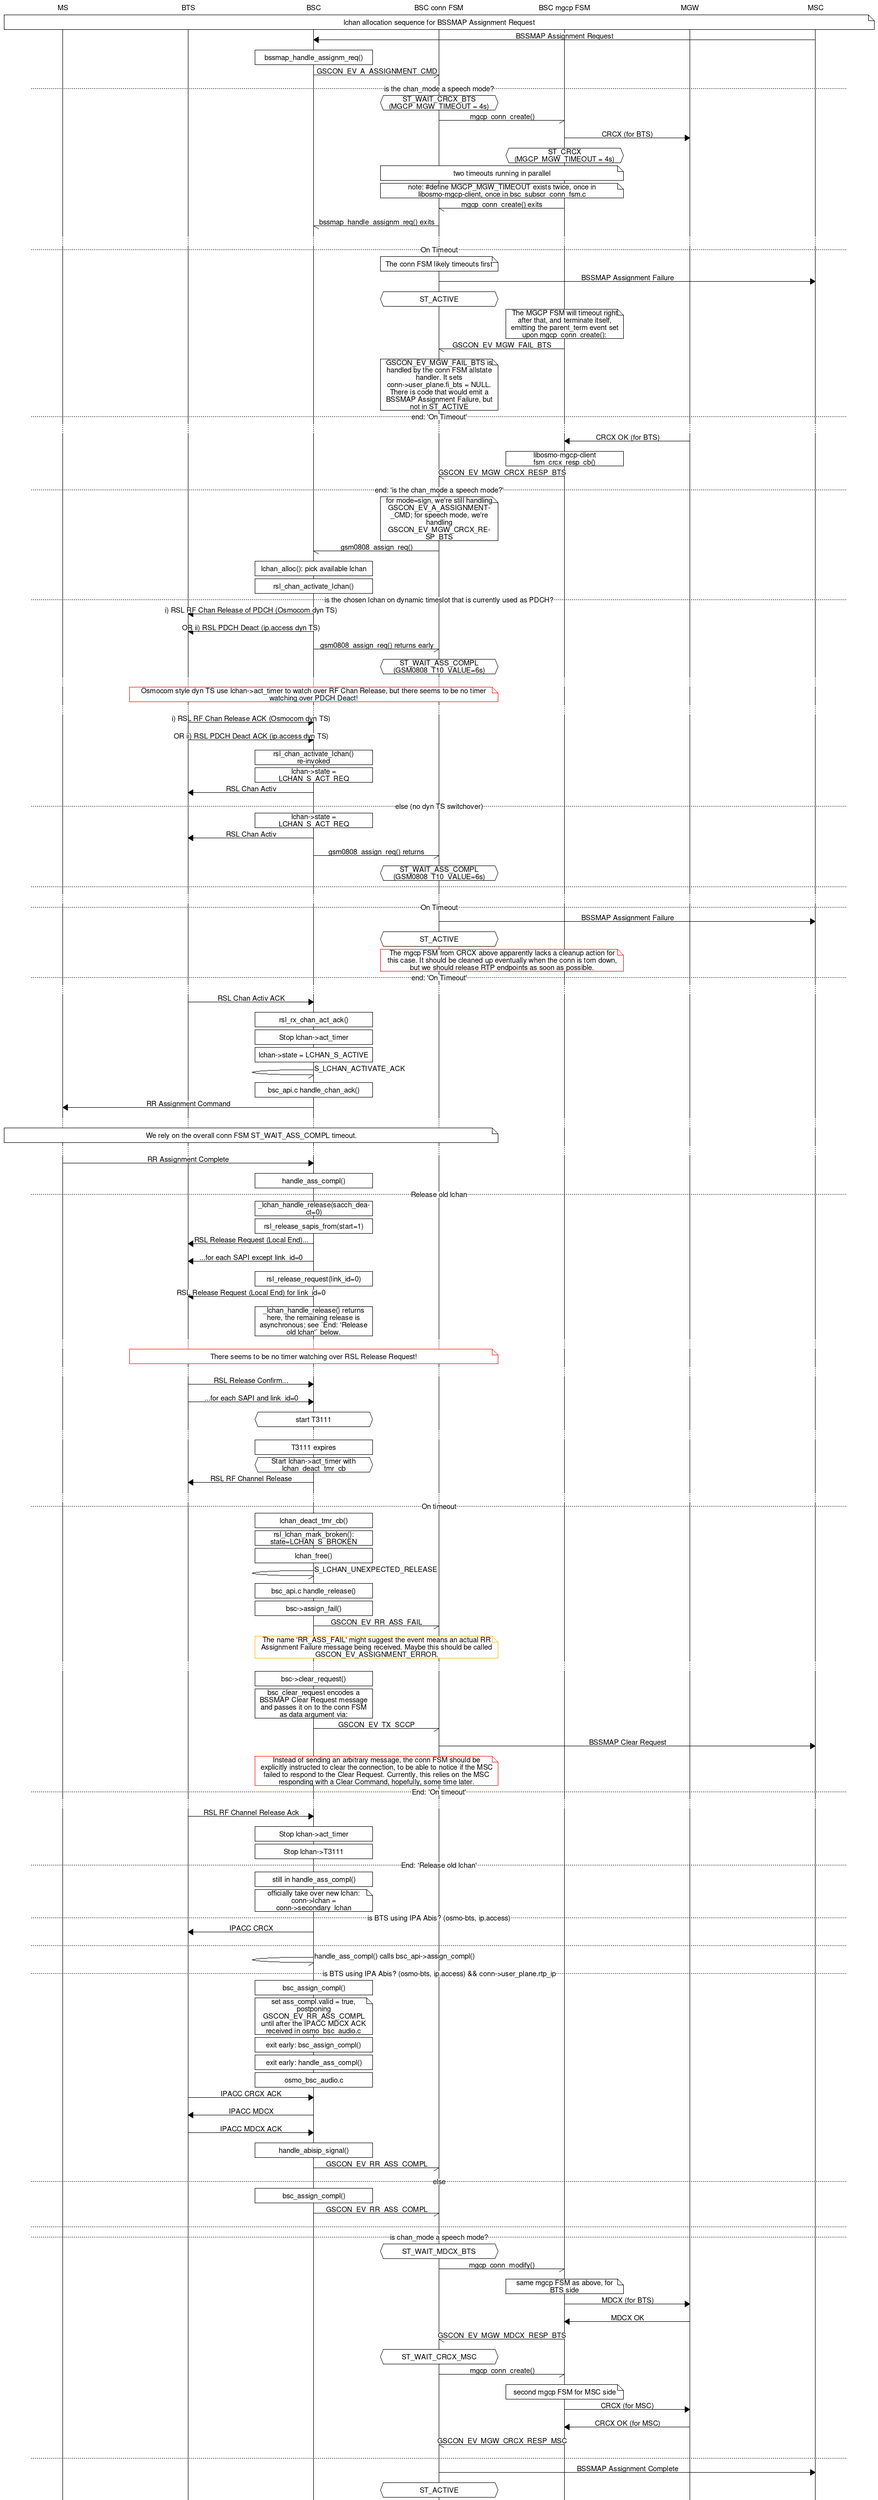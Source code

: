 msc {
	hscale=3;
	ms [label="MS"], bts [label="BTS"], bsc[label="BSC"], bsc_gscon[label="BSC conn FSM"], bsc_mgcp[label="BSC mgcp FSM"], mgw[label="MGW"], msc_[label="MSC"];

	ms note msc_ [label="lchan allocation sequence for BSSMAP Assignment Request"];

	bsc <= msc_ [label="BSSMAP Assignment Request"];
	bsc box bsc [label="bssmap_handle_assignm_req()"];
	bsc -> bsc_gscon [label="GSCON_EV_A_ASSIGNMENT_CMD"];

	--- [label="is the chan_mode a speech mode?"];

	bsc_gscon abox bsc_gscon [label="ST_WAIT_CRCX_BTS (MGCP_MGW_TIMEOUT = 4s)"];
	bsc_gscon -> bsc_mgcp [label="mgcp_conn_create()"];
	bsc_mgcp => mgw [label="CRCX (for BTS)"];
	bsc_mgcp abox bsc_mgcp [label="ST_CRCX (MGCP_MGW_TIMEOUT = 4s)"];
	bsc_gscon note bsc_mgcp [label="two timeouts running in parallel"];
	bsc_gscon note bsc_mgcp [label="note: #define MGCP_MGW_TIMEOUT exists twice,
				       once in libosmo-mgcp-client,
				       once in bsc_subscr_conn_fsm.c"];
	bsc_mgcp -> bsc_gscon [label="mgcp_conn_create() exits"];
	bsc_gscon -> bsc [label="bssmap_handle_assignm_req() exits"];
	...;
	--- [label="On Timeout"];
	bsc_gscon note bsc_gscon [label="The conn FSM likely timeouts first"];
	bsc_gscon => msc_ [label="BSSMAP Assignment Failure"];
	bsc_gscon abox bsc_gscon [label="ST_ACTIVE"];
	bsc_mgcp note bsc_mgcp [label="The MGCP FSM will timeout right after that, and terminate itself,
				      emitting the parent_term event set upon mgcp_conn_create():"];
	bsc_mgcp -> bsc_gscon [label="GSCON_EV_MGW_FAIL_BTS"];
	bsc_gscon note bsc_gscon [label="GSCON_EV_MGW_FAIL_BTS is handled by the conn FSM allstate
					handler. It sets conn->user_plane.fi_bts = NULL. There is code
					that would emit a BSSMAP Assignment Failure, but not in
					ST_ACTIVE"];
	--- [label="end: 'On Timeout'"];
	...;

	bsc_mgcp <= mgw [label="CRCX OK (for BTS)"];
	bsc_mgcp box bsc_mgcp [label="libosmo-mgcp-client fsm_crcx_resp_cb()"];
	bsc_mgcp -> bsc_gscon [label="GSCON_EV_MGW_CRCX_RESP_BTS"];
	--- [label="end: 'is the chan_mode a speech mode?'"];

	bsc_gscon note bsc_gscon [label="for mode=sign, we're still handling GSCON_EV_A_ASSIGNMENT_CMD;
					 for speech mode, we're handling GSCON_EV_MGW_CRCX_RESP_BTS"];
	bsc <- bsc_gscon [label="gsm0808_assign_req()"];

	bsc box bsc [label="lchan_alloc(): pick available lchan"];
	bsc box bsc [label="rsl_chan_activate_lchan()"];

	--- [label="is the chosen lchan on dynamic timeslot that is currently used as PDCH?"];
	bts <= bsc [label="i) RSL RF Chan Release of PDCH (Osmocom dyn TS)"];
	bts <= bsc [label="OR ii) RSL PDCH Deact (ip.access dyn TS)"];
	bsc -> bsc_gscon [label="gsm0808_assign_req() returns early"];
	bsc_gscon abox bsc_gscon [label="ST_WAIT_ASS_COMPL (GSM0808_T10_VALUE=6s)"];
	...;
	bts note bsc_gscon [linecolor="red",
		label="Osmocom style dyn TS use lchan->act_timer to watch over RF Chan Release, but there
		seems to be no timer watching over PDCH Deact!"];
	...;
	bts => bsc [label="i) RSL RF Chan Release ACK (Osmocom dyn TS)"];
	bts => bsc [label="OR ii) RSL PDCH Deact ACK (ip.access dyn TS)"];
	bsc box bsc [label="rsl_chan_activate_lchan() re-invoked"];
	bsc box bsc [label="lchan->state = LCHAN_S_ACT_REQ"];
	bts <= bsc [label="RSL Chan Activ"];
	--- [label="else (no dyn TS switchover)"];

	bsc box bsc [label="lchan->state = LCHAN_S_ACT_REQ"];
	bts <= bsc [label="RSL Chan Activ"];
	bsc -> bsc_gscon [label="gsm0808_assign_req() returns"];
	bsc_gscon abox bsc_gscon [label="ST_WAIT_ASS_COMPL (GSM0808_T10_VALUE=6s)"];
	---;

	...;
	--- [label="On Timeout"];
	bsc_gscon => msc_ [label="BSSMAP Assignment Failure"];
	bsc_gscon abox bsc_gscon [label="ST_ACTIVE"];
	bsc_gscon note bsc_mgcp [linecolor="red",
	  label="The mgcp FSM from CRCX above apparently lacks a cleanup action for this case.
	         It should be cleaned up eventually when the conn is torn down, but we should
		 release RTP endpoints as soon as possible."];
	--- [label="end: 'On Timeout'"];
	...;

	bts => bsc [label="RSL Chan Activ ACK"];
	bsc box bsc [label="rsl_rx_chan_act_ack()"];
	bsc box bsc [label="Stop lchan->act_timer"];
	bsc box bsc [label="lchan->state = LCHAN_S_ACTIVE"];
	bsc -> bsc [label="S_LCHAN_ACTIVATE_ACK"];
	bsc box bsc [label="bsc_api.c handle_chan_ack()"];
	ms <= bsc [label="RR Assignment Command"];

	...;
	ms note bsc_gscon [label="We rely on the overall conn FSM ST_WAIT_ASS_COMPL timeout."];
	...;

	ms => bsc [label="RR Assignment Complete"];
	bsc box bsc [label="handle_ass_compl()"];
	--- [label="Release old lchan"];
	bsc box bsc [label="_lchan_handle_release(sacch_deact=0)"];
	bsc box bsc [label="rsl_release_sapis_from(start=1)"];
	bts <= bsc [label="RSL Release Request (Local End)..."];
	bts <= bsc [label="...for each SAPI except link_id=0"];
	bsc box bsc [label="rsl_release_request(link_id=0)"];
	bts <= bsc [label="RSL Release Request (Local End) for link_id=0"];
	bsc box bsc [label="_lchan_handle_release() returns here, the remaining release is asynchronous;
	                    see `End: 'Release old lchan'` below."];
	...;
	bts note bsc_gscon [linecolor="red",
	  label="There seems to be no timer watching over RSL Release Request!"];
	...;
	bts => bsc [label="RSL Release Confirm..."];
	bts => bsc [label="...for each SAPI and link_id=0"];
	bsc abox bsc [label="start T3111"];
	...;
	bsc box bsc [label="T3111 expires"];
	bsc abox bsc [label="Start lchan->act_timer with lchan_deact_tmr_cb"];
	bts <= bsc [label="RSL RF Channel Release"];
	...;
	--- [label="On timeout"];
	bsc box bsc [label="lchan_deact_tmr_cb()"];
	bsc box bsc [label="rsl_lchan_mark_broken(): state=LCHAN_S_BROKEN"];
	bsc box bsc [label="lchan_free()"];
	bsc -> bsc [label="S_LCHAN_UNEXPECTED_RELEASE"];
	bsc box bsc [label="bsc_api.c handle_release()"];
	bsc box bsc [label="bsc->assign_fail()"];
	bsc -> bsc_gscon [label="GSCON_EV_RR_ASS_FAIL"];
	bsc note bsc_gscon [linecolor="orange",
	  label="The name 'RR_ASS_FAIL' might suggest the event means an actual RR Assignment
		 Failure message being received. Maybe this should be called GSCON_EV_ASSIGNMENT_ERROR."];
	...;
	bsc box bsc [label="bsc->clear_request()"];
	bsc box bsc [label="bsc_clear_request encodes a BSSMAP Clear Request message and passes it on
	                    to the conn FSM as data argument via:"];
	bsc -> bsc_gscon [label="GSCON_EV_TX_SCCP"];
	bsc_gscon => msc_ [label="BSSMAP Clear Request"];
	bsc note bsc_gscon [linecolor="red",
	  label="Instead of sending an arbitrary message, the conn FSM should
		 be explicitly instructed to clear the connection, to be able
		 to notice if the MSC failed to respond to the Clear Request.
		 Currently, this relies on the MSC responding with a Clear
		 Command, hopefully, some time later."];
	--- [label="End: 'On timeout'"];
	...;
	bts => bsc [label="RSL RF Channel Release Ack"];
	bsc box bsc [label="Stop lchan->act_timer"];
	bsc box bsc [label="Stop lchan->T3111"];
	--- [label="End: 'Release old lchan'"];
	bsc box bsc [label="still in handle_ass_compl()"];
	bsc note bsc [label="officially take over new lchan: conn->lchan = conn->secondary_lchan"];
	--- [label="is BTS using IPA Abis? (osmo-bts, ip.access)"];
	bts <= bsc [label="IPACC CRCX"];
	---;
	bsc -> bsc [label="handle_ass_compl() calls bsc_api->assign_compl()"];
	--- [label="is BTS using IPA Abis? (osmo-bts, ip.access) && conn->user_plane.rtp_ip"];
	bsc box bsc [label="bsc_assign_compl()"];
	bsc note bsc [label="set ass_compl.valid = true,
			    postponing GSCON_EV_RR_ASS_COMPL until after the
			    IPACC MDCX ACK received in osmo_bsc_audio.c"];
	bsc box bsc [label="exit early: bsc_assign_compl()"];
	bsc box bsc [label="exit early: handle_ass_compl()"];
	bsc box bsc [label="osmo_bsc_audio.c"];
	bts => bsc [label="IPACC CRCX ACK"];
	bts <= bsc [label="IPACC MDCX"];
	bts => bsc [label="IPACC MDCX ACK"];
	bsc box bsc [label="handle_abisip_signal()"];
	bsc -> bsc_gscon [label="GSCON_EV_RR_ASS_COMPL"];
	--- [label="else"];
	bsc box bsc [label="bsc_assign_compl()"];
	bsc -> bsc_gscon [label="GSCON_EV_RR_ASS_COMPL"];
	--- ;

	--- [label="is chan_mode a speech mode?"];
	bsc_gscon abox bsc_gscon [label="ST_WAIT_MDCX_BTS"];
	bsc_gscon -> bsc_mgcp [label="mgcp_conn_modify()"];
	bsc_mgcp note bsc_mgcp [label="same mgcp FSM as above, for BTS side"];
	bsc_mgcp => mgw [label="MDCX (for BTS)"];
	bsc_mgcp <= mgw [label="MDCX OK"];
	bsc_mgcp -> bsc_gscon [label="GSCON_EV_MGW_MDCX_RESP_BTS"];
	bsc_gscon abox bsc_gscon [label="ST_WAIT_CRCX_MSC"];
	bsc_gscon -> bsc_mgcp [label="mgcp_conn_create()"];
	bsc_mgcp note bsc_mgcp [label="second mgcp FSM for MSC side"];
	bsc_mgcp => mgw [label="CRCX (for MSC)"];
	bsc_mgcp <= mgw [label="CRCX OK (for MSC)"];
	bsc_gscon <- bsc_mgcp [label="GSCON_EV_MGW_CRCX_RESP_MSC"];
	---;

	bsc_gscon => msc_ [label="BSSMAP Assignment Complete"];

	bsc_gscon abox bsc_gscon [label="ST_ACTIVE"];
}
